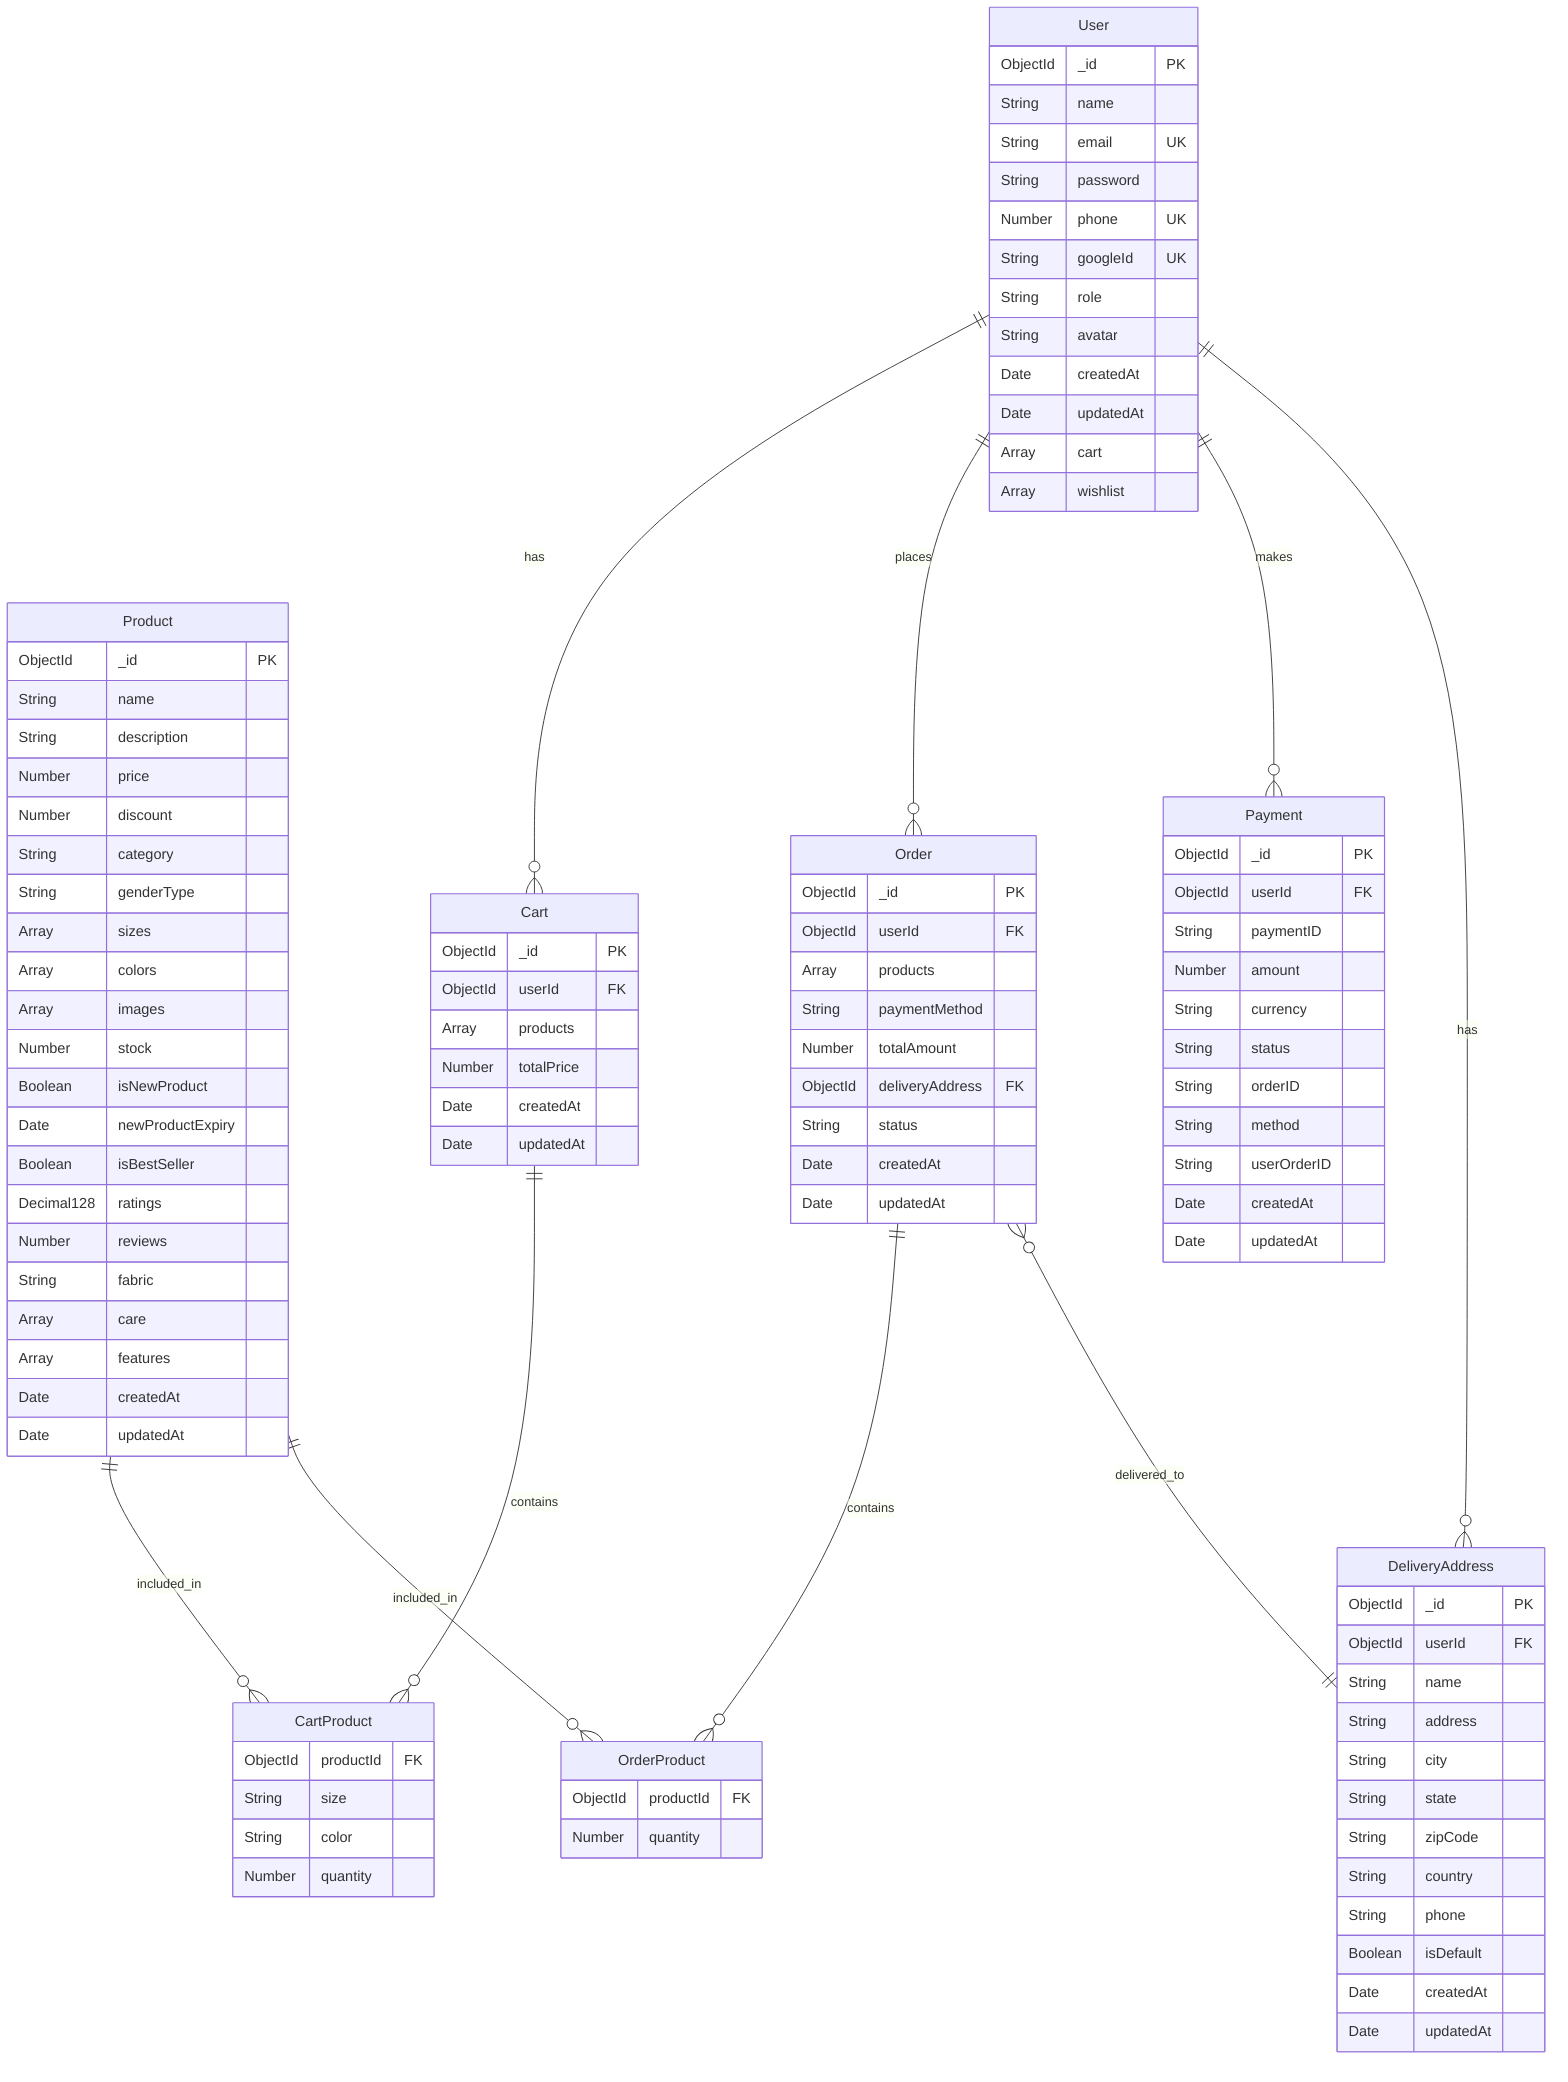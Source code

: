 erDiagram
    User {
        ObjectId _id PK
        String name
        String email UK
        String password
        Number phone UK
        String googleId UK
        String role
        String avatar
        Date createdAt
        Date updatedAt
        Array cart
        Array wishlist
    }
    
    Product {
        ObjectId _id PK
        String name
        String description
        Number price
        Number discount
        String category
        String genderType
        Array sizes
        Array colors
        Array images
        Number stock
        Boolean isNewProduct
        Date newProductExpiry
        Boolean isBestSeller
        Decimal128 ratings
        Number reviews
        String fabric
        Array care
        Array features
        Date createdAt
        Date updatedAt
    }
    
    Cart {
        ObjectId _id PK
        ObjectId userId FK
        Array products
        Number totalPrice
        Date createdAt
        Date updatedAt
    }
    
    CartProduct {
        ObjectId productId FK
        String size
        String color
        Number quantity
    }
    
    Order {
        ObjectId _id PK
        ObjectId userId FK
        Array products
        String paymentMethod
        Number totalAmount
        ObjectId deliveryAddress FK
        String status
        Date createdAt
        Date updatedAt
    }
    
    OrderProduct {
        ObjectId productId FK
        Number quantity
    }
    
    Payment {
        ObjectId _id PK
        ObjectId userId FK
        String paymentID
        Number amount
        String currency
        String status
        String orderID
        String method
        String userOrderID
        Date createdAt
        Date updatedAt
    }
    
    DeliveryAddress {
        ObjectId _id PK
        ObjectId userId FK
        String name
        String address
        String city
        String state
        String zipCode
        String country
        String phone
        Boolean isDefault
        Date createdAt
        Date updatedAt
    }
    
    %% Relationships
    User ||--o{ Cart : "has"
    User ||--o{ Order : "places"
    User ||--o{ Payment : "makes"
    User ||--o{ DeliveryAddress : "has"
    
    Cart ||--o{ CartProduct : "contains"
    Product ||--o{ CartProduct : "included_in"
    
    Order ||--o{ OrderProduct : "contains"
    Product ||--o{ OrderProduct : "included_in"
    
    Order }o--|| DeliveryAddress : "delivered_to"